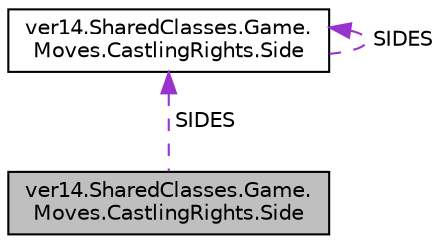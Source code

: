 digraph "ver14.SharedClasses.Game.Moves.CastlingRights.Side"
{
 // LATEX_PDF_SIZE
  edge [fontname="Helvetica",fontsize="10",labelfontname="Helvetica",labelfontsize="10"];
  node [fontname="Helvetica",fontsize="10",shape=record];
  Node1 [label="ver14.SharedClasses.Game.\lMoves.CastlingRights.Side",height=0.2,width=0.4,color="black", fillcolor="grey75", style="filled", fontcolor="black",tooltip=" "];
  Node2 -> Node1 [dir="back",color="darkorchid3",fontsize="10",style="dashed",label=" SIDES" ,fontname="Helvetica"];
  Node2 [label="ver14.SharedClasses.Game.\lMoves.CastlingRights.Side",height=0.2,width=0.4,color="black", fillcolor="white", style="filled",URL="$enumver14_1_1_shared_classes_1_1_game_1_1_moves_1_1_castling_rights_1_1_side.html",tooltip=" "];
  Node2 -> Node2 [dir="back",color="darkorchid3",fontsize="10",style="dashed",label=" SIDES" ,fontname="Helvetica"];
}

